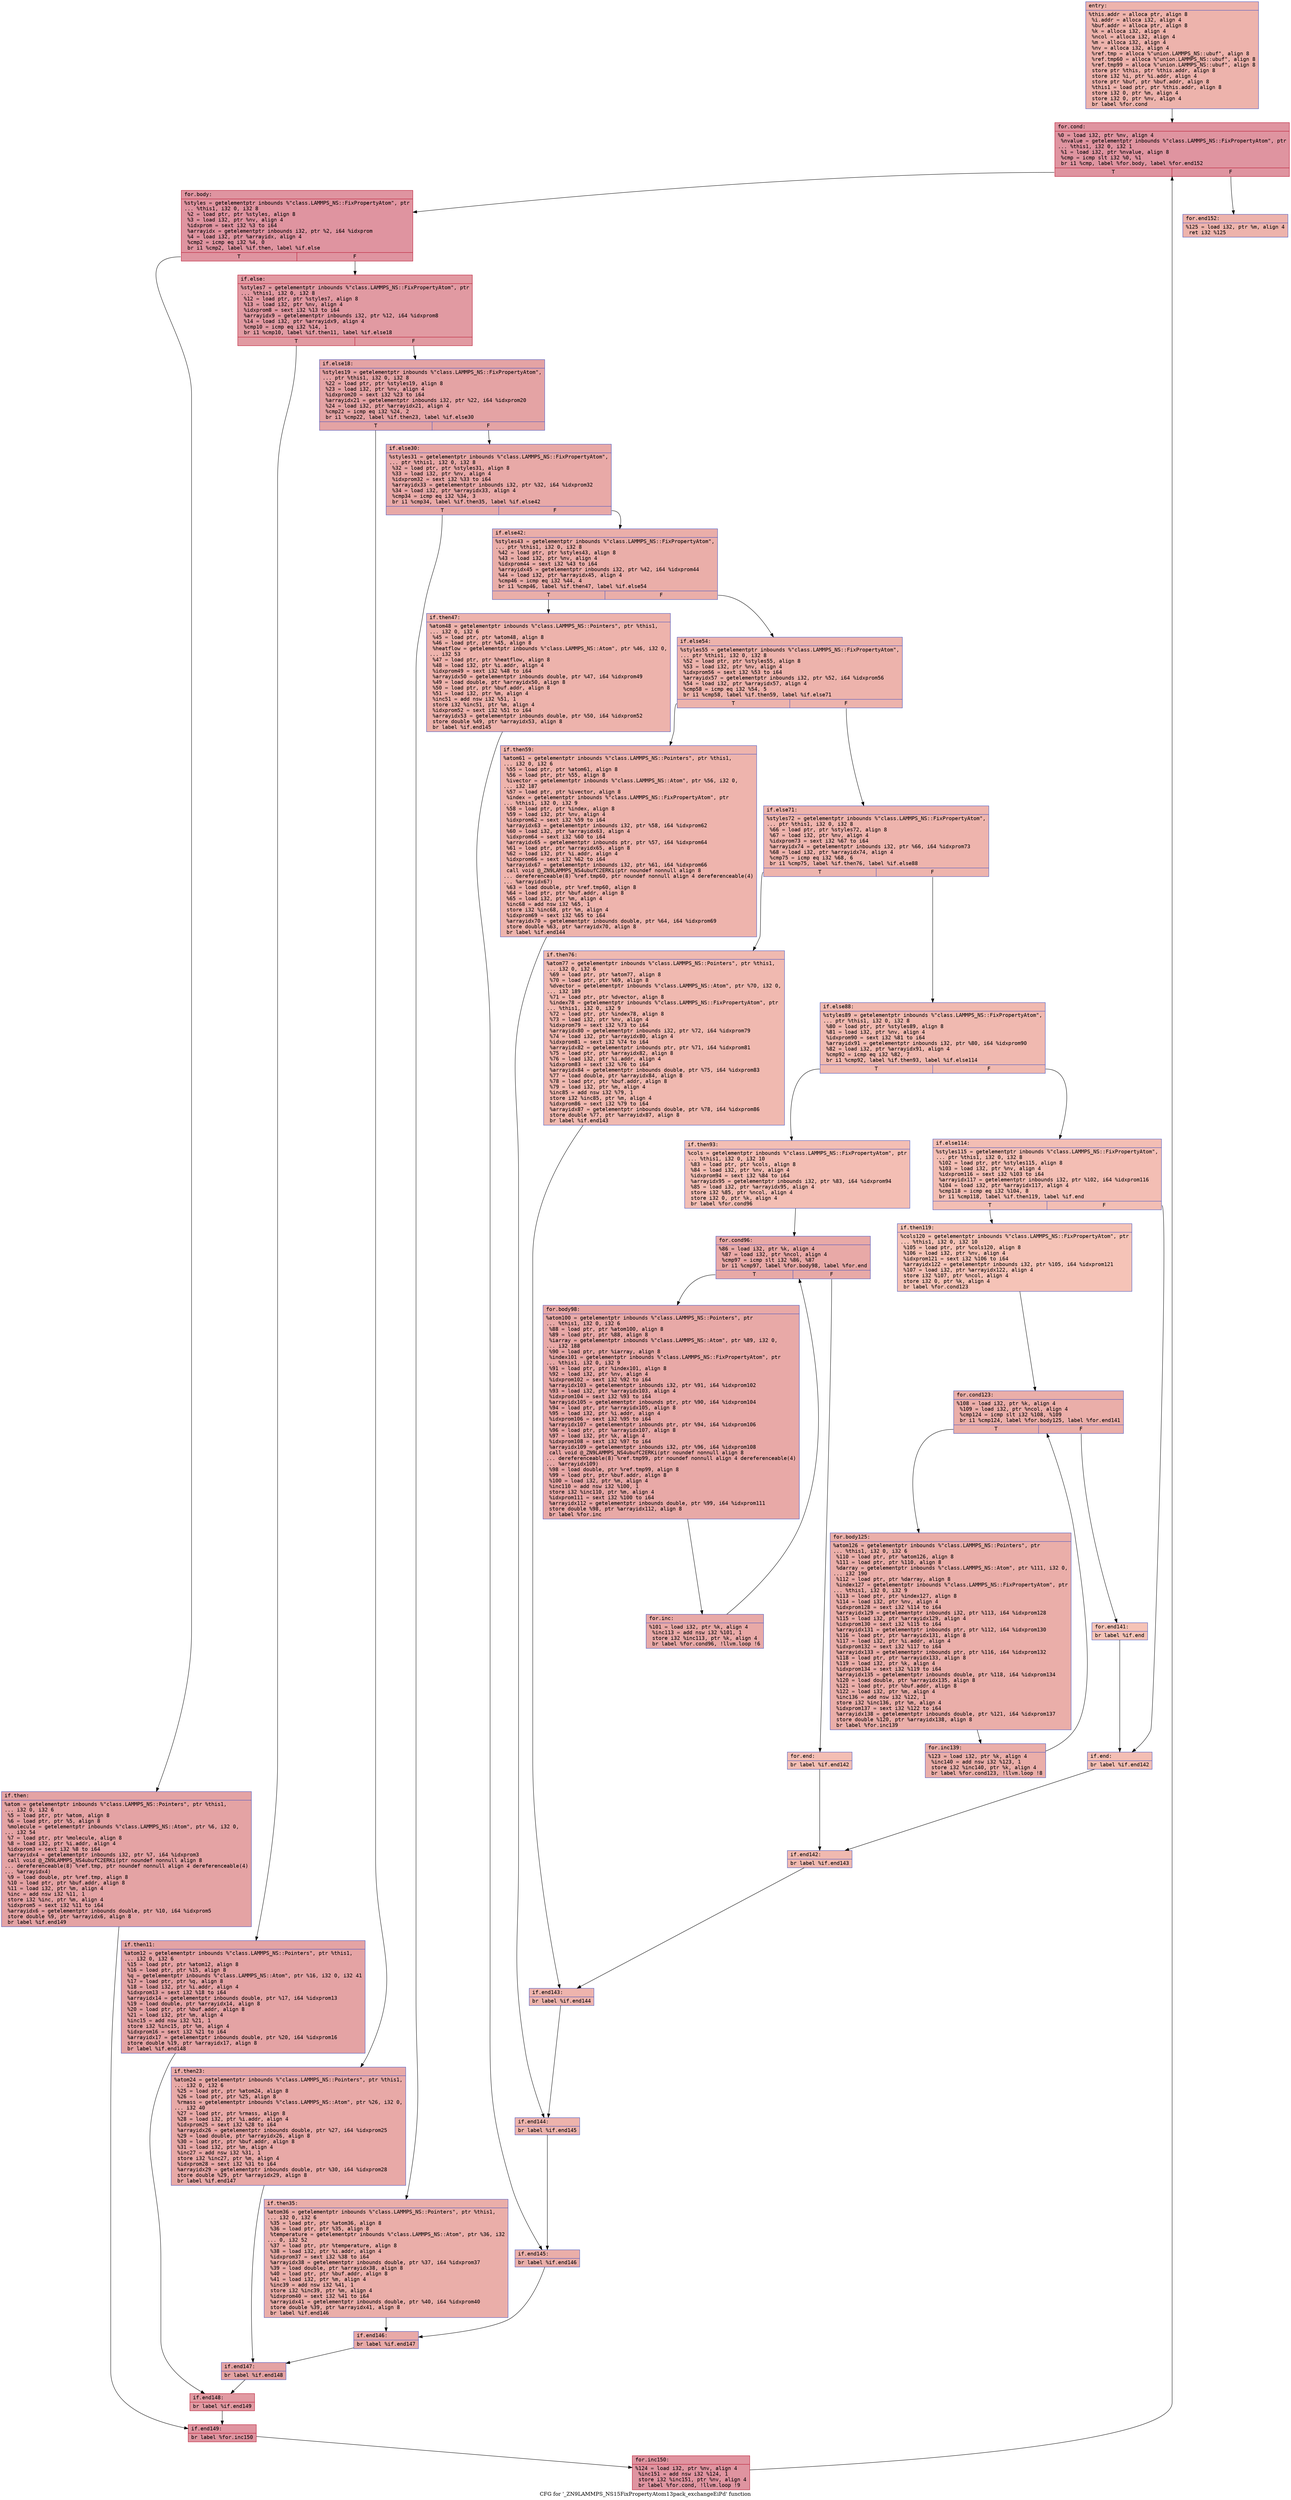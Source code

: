 digraph "CFG for '_ZN9LAMMPS_NS15FixPropertyAtom13pack_exchangeEiPd' function" {
	label="CFG for '_ZN9LAMMPS_NS15FixPropertyAtom13pack_exchangeEiPd' function";

	Node0x561c275964f0 [shape=record,color="#3d50c3ff", style=filled, fillcolor="#d6524470" fontname="Courier",label="{entry:\l|  %this.addr = alloca ptr, align 8\l  %i.addr = alloca i32, align 4\l  %buf.addr = alloca ptr, align 8\l  %k = alloca i32, align 4\l  %ncol = alloca i32, align 4\l  %m = alloca i32, align 4\l  %nv = alloca i32, align 4\l  %ref.tmp = alloca %\"union.LAMMPS_NS::ubuf\", align 8\l  %ref.tmp60 = alloca %\"union.LAMMPS_NS::ubuf\", align 8\l  %ref.tmp99 = alloca %\"union.LAMMPS_NS::ubuf\", align 8\l  store ptr %this, ptr %this.addr, align 8\l  store i32 %i, ptr %i.addr, align 4\l  store ptr %buf, ptr %buf.addr, align 8\l  %this1 = load ptr, ptr %this.addr, align 8\l  store i32 0, ptr %m, align 4\l  store i32 0, ptr %nv, align 4\l  br label %for.cond\l}"];
	Node0x561c275964f0 -> Node0x561c27596fc0[tooltip="entry -> for.cond\nProbability 100.00%" ];
	Node0x561c27596fc0 [shape=record,color="#b70d28ff", style=filled, fillcolor="#b70d2870" fontname="Courier",label="{for.cond:\l|  %0 = load i32, ptr %nv, align 4\l  %nvalue = getelementptr inbounds %\"class.LAMMPS_NS::FixPropertyAtom\", ptr\l... %this1, i32 0, i32 1\l  %1 = load i32, ptr %nvalue, align 8\l  %cmp = icmp slt i32 %0, %1\l  br i1 %cmp, label %for.body, label %for.end152\l|{<s0>T|<s1>F}}"];
	Node0x561c27596fc0:s0 -> Node0x561c275805a0[tooltip="for.cond -> for.body\nProbability 96.88%" ];
	Node0x561c27596fc0:s1 -> Node0x561c27584490[tooltip="for.cond -> for.end152\nProbability 3.12%" ];
	Node0x561c275805a0 [shape=record,color="#b70d28ff", style=filled, fillcolor="#b70d2870" fontname="Courier",label="{for.body:\l|  %styles = getelementptr inbounds %\"class.LAMMPS_NS::FixPropertyAtom\", ptr\l... %this1, i32 0, i32 8\l  %2 = load ptr, ptr %styles, align 8\l  %3 = load i32, ptr %nv, align 4\l  %idxprom = sext i32 %3 to i64\l  %arrayidx = getelementptr inbounds i32, ptr %2, i64 %idxprom\l  %4 = load i32, ptr %arrayidx, align 4\l  %cmp2 = icmp eq i32 %4, 0\l  br i1 %cmp2, label %if.then, label %if.else\l|{<s0>T|<s1>F}}"];
	Node0x561c275805a0:s0 -> Node0x561c275945f0[tooltip="for.body -> if.then\nProbability 37.50%" ];
	Node0x561c275805a0:s1 -> Node0x561c27596a60[tooltip="for.body -> if.else\nProbability 62.50%" ];
	Node0x561c275945f0 [shape=record,color="#3d50c3ff", style=filled, fillcolor="#c32e3170" fontname="Courier",label="{if.then:\l|  %atom = getelementptr inbounds %\"class.LAMMPS_NS::Pointers\", ptr %this1,\l... i32 0, i32 6\l  %5 = load ptr, ptr %atom, align 8\l  %6 = load ptr, ptr %5, align 8\l  %molecule = getelementptr inbounds %\"class.LAMMPS_NS::Atom\", ptr %6, i32 0,\l... i32 54\l  %7 = load ptr, ptr %molecule, align 8\l  %8 = load i32, ptr %i.addr, align 4\l  %idxprom3 = sext i32 %8 to i64\l  %arrayidx4 = getelementptr inbounds i32, ptr %7, i64 %idxprom3\l  call void @_ZN9LAMMPS_NS4ubufC2ERKi(ptr noundef nonnull align 8\l... dereferenceable(8) %ref.tmp, ptr noundef nonnull align 4 dereferenceable(4)\l... %arrayidx4)\l  %9 = load double, ptr %ref.tmp, align 8\l  %10 = load ptr, ptr %buf.addr, align 8\l  %11 = load i32, ptr %m, align 4\l  %inc = add nsw i32 %11, 1\l  store i32 %inc, ptr %m, align 4\l  %idxprom5 = sext i32 %11 to i64\l  %arrayidx6 = getelementptr inbounds double, ptr %10, i64 %idxprom5\l  store double %9, ptr %arrayidx6, align 8\l  br label %if.end149\l}"];
	Node0x561c275945f0 -> Node0x561c275a3c00[tooltip="if.then -> if.end149\nProbability 100.00%" ];
	Node0x561c27596a60 [shape=record,color="#b70d28ff", style=filled, fillcolor="#bb1b2c70" fontname="Courier",label="{if.else:\l|  %styles7 = getelementptr inbounds %\"class.LAMMPS_NS::FixPropertyAtom\", ptr\l... %this1, i32 0, i32 8\l  %12 = load ptr, ptr %styles7, align 8\l  %13 = load i32, ptr %nv, align 4\l  %idxprom8 = sext i32 %13 to i64\l  %arrayidx9 = getelementptr inbounds i32, ptr %12, i64 %idxprom8\l  %14 = load i32, ptr %arrayidx9, align 4\l  %cmp10 = icmp eq i32 %14, 1\l  br i1 %cmp10, label %if.then11, label %if.else18\l|{<s0>T|<s1>F}}"];
	Node0x561c27596a60:s0 -> Node0x561c275a4150[tooltip="if.else -> if.then11\nProbability 50.00%" ];
	Node0x561c27596a60:s1 -> Node0x561c275a41d0[tooltip="if.else -> if.else18\nProbability 50.00%" ];
	Node0x561c275a4150 [shape=record,color="#3d50c3ff", style=filled, fillcolor="#c32e3170" fontname="Courier",label="{if.then11:\l|  %atom12 = getelementptr inbounds %\"class.LAMMPS_NS::Pointers\", ptr %this1,\l... i32 0, i32 6\l  %15 = load ptr, ptr %atom12, align 8\l  %16 = load ptr, ptr %15, align 8\l  %q = getelementptr inbounds %\"class.LAMMPS_NS::Atom\", ptr %16, i32 0, i32 41\l  %17 = load ptr, ptr %q, align 8\l  %18 = load i32, ptr %i.addr, align 4\l  %idxprom13 = sext i32 %18 to i64\l  %arrayidx14 = getelementptr inbounds double, ptr %17, i64 %idxprom13\l  %19 = load double, ptr %arrayidx14, align 8\l  %20 = load ptr, ptr %buf.addr, align 8\l  %21 = load i32, ptr %m, align 4\l  %inc15 = add nsw i32 %21, 1\l  store i32 %inc15, ptr %m, align 4\l  %idxprom16 = sext i32 %21 to i64\l  %arrayidx17 = getelementptr inbounds double, ptr %20, i64 %idxprom16\l  store double %19, ptr %arrayidx17, align 8\l  br label %if.end148\l}"];
	Node0x561c275a4150 -> Node0x561c275a4d10[tooltip="if.then11 -> if.end148\nProbability 100.00%" ];
	Node0x561c275a41d0 [shape=record,color="#3d50c3ff", style=filled, fillcolor="#c32e3170" fontname="Courier",label="{if.else18:\l|  %styles19 = getelementptr inbounds %\"class.LAMMPS_NS::FixPropertyAtom\",\l... ptr %this1, i32 0, i32 8\l  %22 = load ptr, ptr %styles19, align 8\l  %23 = load i32, ptr %nv, align 4\l  %idxprom20 = sext i32 %23 to i64\l  %arrayidx21 = getelementptr inbounds i32, ptr %22, i64 %idxprom20\l  %24 = load i32, ptr %arrayidx21, align 4\l  %cmp22 = icmp eq i32 %24, 2\l  br i1 %cmp22, label %if.then23, label %if.else30\l|{<s0>T|<s1>F}}"];
	Node0x561c275a41d0:s0 -> Node0x561c275a55a0[tooltip="if.else18 -> if.then23\nProbability 50.00%" ];
	Node0x561c275a41d0:s1 -> Node0x561c275a5620[tooltip="if.else18 -> if.else30\nProbability 50.00%" ];
	Node0x561c275a55a0 [shape=record,color="#3d50c3ff", style=filled, fillcolor="#ca3b3770" fontname="Courier",label="{if.then23:\l|  %atom24 = getelementptr inbounds %\"class.LAMMPS_NS::Pointers\", ptr %this1,\l... i32 0, i32 6\l  %25 = load ptr, ptr %atom24, align 8\l  %26 = load ptr, ptr %25, align 8\l  %rmass = getelementptr inbounds %\"class.LAMMPS_NS::Atom\", ptr %26, i32 0,\l... i32 40\l  %27 = load ptr, ptr %rmass, align 8\l  %28 = load i32, ptr %i.addr, align 4\l  %idxprom25 = sext i32 %28 to i64\l  %arrayidx26 = getelementptr inbounds double, ptr %27, i64 %idxprom25\l  %29 = load double, ptr %arrayidx26, align 8\l  %30 = load ptr, ptr %buf.addr, align 8\l  %31 = load i32, ptr %m, align 4\l  %inc27 = add nsw i32 %31, 1\l  store i32 %inc27, ptr %m, align 4\l  %idxprom28 = sext i32 %31 to i64\l  %arrayidx29 = getelementptr inbounds double, ptr %30, i64 %idxprom28\l  store double %29, ptr %arrayidx29, align 8\l  br label %if.end147\l}"];
	Node0x561c275a55a0 -> Node0x561c275a6160[tooltip="if.then23 -> if.end147\nProbability 100.00%" ];
	Node0x561c275a5620 [shape=record,color="#3d50c3ff", style=filled, fillcolor="#ca3b3770" fontname="Courier",label="{if.else30:\l|  %styles31 = getelementptr inbounds %\"class.LAMMPS_NS::FixPropertyAtom\",\l... ptr %this1, i32 0, i32 8\l  %32 = load ptr, ptr %styles31, align 8\l  %33 = load i32, ptr %nv, align 4\l  %idxprom32 = sext i32 %33 to i64\l  %arrayidx33 = getelementptr inbounds i32, ptr %32, i64 %idxprom32\l  %34 = load i32, ptr %arrayidx33, align 4\l  %cmp34 = icmp eq i32 %34, 3\l  br i1 %cmp34, label %if.then35, label %if.else42\l|{<s0>T|<s1>F}}"];
	Node0x561c275a5620:s0 -> Node0x561c275a66e0[tooltip="if.else30 -> if.then35\nProbability 50.00%" ];
	Node0x561c275a5620:s1 -> Node0x561c275a6760[tooltip="if.else30 -> if.else42\nProbability 50.00%" ];
	Node0x561c275a66e0 [shape=record,color="#3d50c3ff", style=filled, fillcolor="#d0473d70" fontname="Courier",label="{if.then35:\l|  %atom36 = getelementptr inbounds %\"class.LAMMPS_NS::Pointers\", ptr %this1,\l... i32 0, i32 6\l  %35 = load ptr, ptr %atom36, align 8\l  %36 = load ptr, ptr %35, align 8\l  %temperature = getelementptr inbounds %\"class.LAMMPS_NS::Atom\", ptr %36, i32\l... 0, i32 52\l  %37 = load ptr, ptr %temperature, align 8\l  %38 = load i32, ptr %i.addr, align 4\l  %idxprom37 = sext i32 %38 to i64\l  %arrayidx38 = getelementptr inbounds double, ptr %37, i64 %idxprom37\l  %39 = load double, ptr %arrayidx38, align 8\l  %40 = load ptr, ptr %buf.addr, align 8\l  %41 = load i32, ptr %m, align 4\l  %inc39 = add nsw i32 %41, 1\l  store i32 %inc39, ptr %m, align 4\l  %idxprom40 = sext i32 %41 to i64\l  %arrayidx41 = getelementptr inbounds double, ptr %40, i64 %idxprom40\l  store double %39, ptr %arrayidx41, align 8\l  br label %if.end146\l}"];
	Node0x561c275a66e0 -> Node0x561c275a72b0[tooltip="if.then35 -> if.end146\nProbability 100.00%" ];
	Node0x561c275a6760 [shape=record,color="#3d50c3ff", style=filled, fillcolor="#d0473d70" fontname="Courier",label="{if.else42:\l|  %styles43 = getelementptr inbounds %\"class.LAMMPS_NS::FixPropertyAtom\",\l... ptr %this1, i32 0, i32 8\l  %42 = load ptr, ptr %styles43, align 8\l  %43 = load i32, ptr %nv, align 4\l  %idxprom44 = sext i32 %43 to i64\l  %arrayidx45 = getelementptr inbounds i32, ptr %42, i64 %idxprom44\l  %44 = load i32, ptr %arrayidx45, align 4\l  %cmp46 = icmp eq i32 %44, 4\l  br i1 %cmp46, label %if.then47, label %if.else54\l|{<s0>T|<s1>F}}"];
	Node0x561c275a6760:s0 -> Node0x561c275a7830[tooltip="if.else42 -> if.then47\nProbability 50.00%" ];
	Node0x561c275a6760:s1 -> Node0x561c275a78b0[tooltip="if.else42 -> if.else54\nProbability 50.00%" ];
	Node0x561c275a7830 [shape=record,color="#3d50c3ff", style=filled, fillcolor="#d6524470" fontname="Courier",label="{if.then47:\l|  %atom48 = getelementptr inbounds %\"class.LAMMPS_NS::Pointers\", ptr %this1,\l... i32 0, i32 6\l  %45 = load ptr, ptr %atom48, align 8\l  %46 = load ptr, ptr %45, align 8\l  %heatflow = getelementptr inbounds %\"class.LAMMPS_NS::Atom\", ptr %46, i32 0,\l... i32 53\l  %47 = load ptr, ptr %heatflow, align 8\l  %48 = load i32, ptr %i.addr, align 4\l  %idxprom49 = sext i32 %48 to i64\l  %arrayidx50 = getelementptr inbounds double, ptr %47, i64 %idxprom49\l  %49 = load double, ptr %arrayidx50, align 8\l  %50 = load ptr, ptr %buf.addr, align 8\l  %51 = load i32, ptr %m, align 4\l  %inc51 = add nsw i32 %51, 1\l  store i32 %inc51, ptr %m, align 4\l  %idxprom52 = sext i32 %51 to i64\l  %arrayidx53 = getelementptr inbounds double, ptr %50, i64 %idxprom52\l  store double %49, ptr %arrayidx53, align 8\l  br label %if.end145\l}"];
	Node0x561c275a7830 -> Node0x561c275a8c10[tooltip="if.then47 -> if.end145\nProbability 100.00%" ];
	Node0x561c275a78b0 [shape=record,color="#3d50c3ff", style=filled, fillcolor="#d6524470" fontname="Courier",label="{if.else54:\l|  %styles55 = getelementptr inbounds %\"class.LAMMPS_NS::FixPropertyAtom\",\l... ptr %this1, i32 0, i32 8\l  %52 = load ptr, ptr %styles55, align 8\l  %53 = load i32, ptr %nv, align 4\l  %idxprom56 = sext i32 %53 to i64\l  %arrayidx57 = getelementptr inbounds i32, ptr %52, i64 %idxprom56\l  %54 = load i32, ptr %arrayidx57, align 4\l  %cmp58 = icmp eq i32 %54, 5\l  br i1 %cmp58, label %if.then59, label %if.else71\l|{<s0>T|<s1>F}}"];
	Node0x561c275a78b0:s0 -> Node0x561c275a9190[tooltip="if.else54 -> if.then59\nProbability 50.00%" ];
	Node0x561c275a78b0:s1 -> Node0x561c275a9210[tooltip="if.else54 -> if.else71\nProbability 50.00%" ];
	Node0x561c275a9190 [shape=record,color="#3d50c3ff", style=filled, fillcolor="#d8564670" fontname="Courier",label="{if.then59:\l|  %atom61 = getelementptr inbounds %\"class.LAMMPS_NS::Pointers\", ptr %this1,\l... i32 0, i32 6\l  %55 = load ptr, ptr %atom61, align 8\l  %56 = load ptr, ptr %55, align 8\l  %ivector = getelementptr inbounds %\"class.LAMMPS_NS::Atom\", ptr %56, i32 0,\l... i32 187\l  %57 = load ptr, ptr %ivector, align 8\l  %index = getelementptr inbounds %\"class.LAMMPS_NS::FixPropertyAtom\", ptr\l... %this1, i32 0, i32 9\l  %58 = load ptr, ptr %index, align 8\l  %59 = load i32, ptr %nv, align 4\l  %idxprom62 = sext i32 %59 to i64\l  %arrayidx63 = getelementptr inbounds i32, ptr %58, i64 %idxprom62\l  %60 = load i32, ptr %arrayidx63, align 4\l  %idxprom64 = sext i32 %60 to i64\l  %arrayidx65 = getelementptr inbounds ptr, ptr %57, i64 %idxprom64\l  %61 = load ptr, ptr %arrayidx65, align 8\l  %62 = load i32, ptr %i.addr, align 4\l  %idxprom66 = sext i32 %62 to i64\l  %arrayidx67 = getelementptr inbounds i32, ptr %61, i64 %idxprom66\l  call void @_ZN9LAMMPS_NS4ubufC2ERKi(ptr noundef nonnull align 8\l... dereferenceable(8) %ref.tmp60, ptr noundef nonnull align 4 dereferenceable(4)\l... %arrayidx67)\l  %63 = load double, ptr %ref.tmp60, align 8\l  %64 = load ptr, ptr %buf.addr, align 8\l  %65 = load i32, ptr %m, align 4\l  %inc68 = add nsw i32 %65, 1\l  store i32 %inc68, ptr %m, align 4\l  %idxprom69 = sext i32 %65 to i64\l  %arrayidx70 = getelementptr inbounds double, ptr %64, i64 %idxprom69\l  store double %63, ptr %arrayidx70, align 8\l  br label %if.end144\l}"];
	Node0x561c275a9190 -> Node0x561c275aaaa0[tooltip="if.then59 -> if.end144\nProbability 100.00%" ];
	Node0x561c275a9210 [shape=record,color="#3d50c3ff", style=filled, fillcolor="#d8564670" fontname="Courier",label="{if.else71:\l|  %styles72 = getelementptr inbounds %\"class.LAMMPS_NS::FixPropertyAtom\",\l... ptr %this1, i32 0, i32 8\l  %66 = load ptr, ptr %styles72, align 8\l  %67 = load i32, ptr %nv, align 4\l  %idxprom73 = sext i32 %67 to i64\l  %arrayidx74 = getelementptr inbounds i32, ptr %66, i64 %idxprom73\l  %68 = load i32, ptr %arrayidx74, align 4\l  %cmp75 = icmp eq i32 %68, 6\l  br i1 %cmp75, label %if.then76, label %if.else88\l|{<s0>T|<s1>F}}"];
	Node0x561c275a9210:s0 -> Node0x561c275ab000[tooltip="if.else71 -> if.then76\nProbability 50.00%" ];
	Node0x561c275a9210:s1 -> Node0x561c275ab080[tooltip="if.else71 -> if.else88\nProbability 50.00%" ];
	Node0x561c275ab000 [shape=record,color="#3d50c3ff", style=filled, fillcolor="#de614d70" fontname="Courier",label="{if.then76:\l|  %atom77 = getelementptr inbounds %\"class.LAMMPS_NS::Pointers\", ptr %this1,\l... i32 0, i32 6\l  %69 = load ptr, ptr %atom77, align 8\l  %70 = load ptr, ptr %69, align 8\l  %dvector = getelementptr inbounds %\"class.LAMMPS_NS::Atom\", ptr %70, i32 0,\l... i32 189\l  %71 = load ptr, ptr %dvector, align 8\l  %index78 = getelementptr inbounds %\"class.LAMMPS_NS::FixPropertyAtom\", ptr\l... %this1, i32 0, i32 9\l  %72 = load ptr, ptr %index78, align 8\l  %73 = load i32, ptr %nv, align 4\l  %idxprom79 = sext i32 %73 to i64\l  %arrayidx80 = getelementptr inbounds i32, ptr %72, i64 %idxprom79\l  %74 = load i32, ptr %arrayidx80, align 4\l  %idxprom81 = sext i32 %74 to i64\l  %arrayidx82 = getelementptr inbounds ptr, ptr %71, i64 %idxprom81\l  %75 = load ptr, ptr %arrayidx82, align 8\l  %76 = load i32, ptr %i.addr, align 4\l  %idxprom83 = sext i32 %76 to i64\l  %arrayidx84 = getelementptr inbounds double, ptr %75, i64 %idxprom83\l  %77 = load double, ptr %arrayidx84, align 8\l  %78 = load ptr, ptr %buf.addr, align 8\l  %79 = load i32, ptr %m, align 4\l  %inc85 = add nsw i32 %79, 1\l  store i32 %inc85, ptr %m, align 4\l  %idxprom86 = sext i32 %79 to i64\l  %arrayidx87 = getelementptr inbounds double, ptr %78, i64 %idxprom86\l  store double %77, ptr %arrayidx87, align 8\l  br label %if.end143\l}"];
	Node0x561c275ab000 -> Node0x561c275ac1e0[tooltip="if.then76 -> if.end143\nProbability 100.00%" ];
	Node0x561c275ab080 [shape=record,color="#3d50c3ff", style=filled, fillcolor="#de614d70" fontname="Courier",label="{if.else88:\l|  %styles89 = getelementptr inbounds %\"class.LAMMPS_NS::FixPropertyAtom\",\l... ptr %this1, i32 0, i32 8\l  %80 = load ptr, ptr %styles89, align 8\l  %81 = load i32, ptr %nv, align 4\l  %idxprom90 = sext i32 %81 to i64\l  %arrayidx91 = getelementptr inbounds i32, ptr %80, i64 %idxprom90\l  %82 = load i32, ptr %arrayidx91, align 4\l  %cmp92 = icmp eq i32 %82, 7\l  br i1 %cmp92, label %if.then93, label %if.else114\l|{<s0>T|<s1>F}}"];
	Node0x561c275ab080:s0 -> Node0x561c275ac760[tooltip="if.else88 -> if.then93\nProbability 50.00%" ];
	Node0x561c275ab080:s1 -> Node0x561c275ac7e0[tooltip="if.else88 -> if.else114\nProbability 50.00%" ];
	Node0x561c275ac760 [shape=record,color="#3d50c3ff", style=filled, fillcolor="#e36c5570" fontname="Courier",label="{if.then93:\l|  %cols = getelementptr inbounds %\"class.LAMMPS_NS::FixPropertyAtom\", ptr\l... %this1, i32 0, i32 10\l  %83 = load ptr, ptr %cols, align 8\l  %84 = load i32, ptr %nv, align 4\l  %idxprom94 = sext i32 %84 to i64\l  %arrayidx95 = getelementptr inbounds i32, ptr %83, i64 %idxprom94\l  %85 = load i32, ptr %arrayidx95, align 4\l  store i32 %85, ptr %ncol, align 4\l  store i32 0, ptr %k, align 4\l  br label %for.cond96\l}"];
	Node0x561c275ac760 -> Node0x561c275ace80[tooltip="if.then93 -> for.cond96\nProbability 100.00%" ];
	Node0x561c275ace80 [shape=record,color="#3d50c3ff", style=filled, fillcolor="#ca3b3770" fontname="Courier",label="{for.cond96:\l|  %86 = load i32, ptr %k, align 4\l  %87 = load i32, ptr %ncol, align 4\l  %cmp97 = icmp slt i32 %86, %87\l  br i1 %cmp97, label %for.body98, label %for.end\l|{<s0>T|<s1>F}}"];
	Node0x561c275ace80:s0 -> Node0x561c275ad120[tooltip="for.cond96 -> for.body98\nProbability 96.88%" ];
	Node0x561c275ace80:s1 -> Node0x561c275ad1a0[tooltip="for.cond96 -> for.end\nProbability 3.12%" ];
	Node0x561c275ad120 [shape=record,color="#3d50c3ff", style=filled, fillcolor="#ca3b3770" fontname="Courier",label="{for.body98:\l|  %atom100 = getelementptr inbounds %\"class.LAMMPS_NS::Pointers\", ptr\l... %this1, i32 0, i32 6\l  %88 = load ptr, ptr %atom100, align 8\l  %89 = load ptr, ptr %88, align 8\l  %iarray = getelementptr inbounds %\"class.LAMMPS_NS::Atom\", ptr %89, i32 0,\l... i32 188\l  %90 = load ptr, ptr %iarray, align 8\l  %index101 = getelementptr inbounds %\"class.LAMMPS_NS::FixPropertyAtom\", ptr\l... %this1, i32 0, i32 9\l  %91 = load ptr, ptr %index101, align 8\l  %92 = load i32, ptr %nv, align 4\l  %idxprom102 = sext i32 %92 to i64\l  %arrayidx103 = getelementptr inbounds i32, ptr %91, i64 %idxprom102\l  %93 = load i32, ptr %arrayidx103, align 4\l  %idxprom104 = sext i32 %93 to i64\l  %arrayidx105 = getelementptr inbounds ptr, ptr %90, i64 %idxprom104\l  %94 = load ptr, ptr %arrayidx105, align 8\l  %95 = load i32, ptr %i.addr, align 4\l  %idxprom106 = sext i32 %95 to i64\l  %arrayidx107 = getelementptr inbounds ptr, ptr %94, i64 %idxprom106\l  %96 = load ptr, ptr %arrayidx107, align 8\l  %97 = load i32, ptr %k, align 4\l  %idxprom108 = sext i32 %97 to i64\l  %arrayidx109 = getelementptr inbounds i32, ptr %96, i64 %idxprom108\l  call void @_ZN9LAMMPS_NS4ubufC2ERKi(ptr noundef nonnull align 8\l... dereferenceable(8) %ref.tmp99, ptr noundef nonnull align 4 dereferenceable(4)\l... %arrayidx109)\l  %98 = load double, ptr %ref.tmp99, align 8\l  %99 = load ptr, ptr %buf.addr, align 8\l  %100 = load i32, ptr %m, align 4\l  %inc110 = add nsw i32 %100, 1\l  store i32 %inc110, ptr %m, align 4\l  %idxprom111 = sext i32 %100 to i64\l  %arrayidx112 = getelementptr inbounds double, ptr %99, i64 %idxprom111\l  store double %98, ptr %arrayidx112, align 8\l  br label %for.inc\l}"];
	Node0x561c275ad120 -> Node0x561c275aeea0[tooltip="for.body98 -> for.inc\nProbability 100.00%" ];
	Node0x561c275aeea0 [shape=record,color="#3d50c3ff", style=filled, fillcolor="#ca3b3770" fontname="Courier",label="{for.inc:\l|  %101 = load i32, ptr %k, align 4\l  %inc113 = add nsw i32 %101, 1\l  store i32 %inc113, ptr %k, align 4\l  br label %for.cond96, !llvm.loop !6\l}"];
	Node0x561c275aeea0 -> Node0x561c275ace80[tooltip="for.inc -> for.cond96\nProbability 100.00%" ];
	Node0x561c275ad1a0 [shape=record,color="#3d50c3ff", style=filled, fillcolor="#e36c5570" fontname="Courier",label="{for.end:\l|  br label %if.end142\l}"];
	Node0x561c275ad1a0 -> Node0x561c275af270[tooltip="for.end -> if.end142\nProbability 100.00%" ];
	Node0x561c275ac7e0 [shape=record,color="#3d50c3ff", style=filled, fillcolor="#e36c5570" fontname="Courier",label="{if.else114:\l|  %styles115 = getelementptr inbounds %\"class.LAMMPS_NS::FixPropertyAtom\",\l... ptr %this1, i32 0, i32 8\l  %102 = load ptr, ptr %styles115, align 8\l  %103 = load i32, ptr %nv, align 4\l  %idxprom116 = sext i32 %103 to i64\l  %arrayidx117 = getelementptr inbounds i32, ptr %102, i64 %idxprom116\l  %104 = load i32, ptr %arrayidx117, align 4\l  %cmp118 = icmp eq i32 %104, 8\l  br i1 %cmp118, label %if.then119, label %if.end\l|{<s0>T|<s1>F}}"];
	Node0x561c275ac7e0:s0 -> Node0x561c275af7f0[tooltip="if.else114 -> if.then119\nProbability 50.00%" ];
	Node0x561c275ac7e0:s1 -> Node0x561c275af870[tooltip="if.else114 -> if.end\nProbability 50.00%" ];
	Node0x561c275af7f0 [shape=record,color="#3d50c3ff", style=filled, fillcolor="#e8765c70" fontname="Courier",label="{if.then119:\l|  %cols120 = getelementptr inbounds %\"class.LAMMPS_NS::FixPropertyAtom\", ptr\l... %this1, i32 0, i32 10\l  %105 = load ptr, ptr %cols120, align 8\l  %106 = load i32, ptr %nv, align 4\l  %idxprom121 = sext i32 %106 to i64\l  %arrayidx122 = getelementptr inbounds i32, ptr %105, i64 %idxprom121\l  %107 = load i32, ptr %arrayidx122, align 4\l  store i32 %107, ptr %ncol, align 4\l  store i32 0, ptr %k, align 4\l  br label %for.cond123\l}"];
	Node0x561c275af7f0 -> Node0x561c275afea0[tooltip="if.then119 -> for.cond123\nProbability 100.00%" ];
	Node0x561c275afea0 [shape=record,color="#3d50c3ff", style=filled, fillcolor="#d0473d70" fontname="Courier",label="{for.cond123:\l|  %108 = load i32, ptr %k, align 4\l  %109 = load i32, ptr %ncol, align 4\l  %cmp124 = icmp slt i32 %108, %109\l  br i1 %cmp124, label %for.body125, label %for.end141\l|{<s0>T|<s1>F}}"];
	Node0x561c275afea0:s0 -> Node0x561c275b0140[tooltip="for.cond123 -> for.body125\nProbability 96.88%" ];
	Node0x561c275afea0:s1 -> Node0x561c275b01c0[tooltip="for.cond123 -> for.end141\nProbability 3.12%" ];
	Node0x561c275b0140 [shape=record,color="#3d50c3ff", style=filled, fillcolor="#d0473d70" fontname="Courier",label="{for.body125:\l|  %atom126 = getelementptr inbounds %\"class.LAMMPS_NS::Pointers\", ptr\l... %this1, i32 0, i32 6\l  %110 = load ptr, ptr %atom126, align 8\l  %111 = load ptr, ptr %110, align 8\l  %darray = getelementptr inbounds %\"class.LAMMPS_NS::Atom\", ptr %111, i32 0,\l... i32 190\l  %112 = load ptr, ptr %darray, align 8\l  %index127 = getelementptr inbounds %\"class.LAMMPS_NS::FixPropertyAtom\", ptr\l... %this1, i32 0, i32 9\l  %113 = load ptr, ptr %index127, align 8\l  %114 = load i32, ptr %nv, align 4\l  %idxprom128 = sext i32 %114 to i64\l  %arrayidx129 = getelementptr inbounds i32, ptr %113, i64 %idxprom128\l  %115 = load i32, ptr %arrayidx129, align 4\l  %idxprom130 = sext i32 %115 to i64\l  %arrayidx131 = getelementptr inbounds ptr, ptr %112, i64 %idxprom130\l  %116 = load ptr, ptr %arrayidx131, align 8\l  %117 = load i32, ptr %i.addr, align 4\l  %idxprom132 = sext i32 %117 to i64\l  %arrayidx133 = getelementptr inbounds ptr, ptr %116, i64 %idxprom132\l  %118 = load ptr, ptr %arrayidx133, align 8\l  %119 = load i32, ptr %k, align 4\l  %idxprom134 = sext i32 %119 to i64\l  %arrayidx135 = getelementptr inbounds double, ptr %118, i64 %idxprom134\l  %120 = load double, ptr %arrayidx135, align 8\l  %121 = load ptr, ptr %buf.addr, align 8\l  %122 = load i32, ptr %m, align 4\l  %inc136 = add nsw i32 %122, 1\l  store i32 %inc136, ptr %m, align 4\l  %idxprom137 = sext i32 %122 to i64\l  %arrayidx138 = getelementptr inbounds double, ptr %121, i64 %idxprom137\l  store double %120, ptr %arrayidx138, align 8\l  br label %for.inc139\l}"];
	Node0x561c275b0140 -> Node0x561c275b15a0[tooltip="for.body125 -> for.inc139\nProbability 100.00%" ];
	Node0x561c275b15a0 [shape=record,color="#3d50c3ff", style=filled, fillcolor="#d0473d70" fontname="Courier",label="{for.inc139:\l|  %123 = load i32, ptr %k, align 4\l  %inc140 = add nsw i32 %123, 1\l  store i32 %inc140, ptr %k, align 4\l  br label %for.cond123, !llvm.loop !8\l}"];
	Node0x561c275b15a0 -> Node0x561c275afea0[tooltip="for.inc139 -> for.cond123\nProbability 100.00%" ];
	Node0x561c275b01c0 [shape=record,color="#3d50c3ff", style=filled, fillcolor="#e8765c70" fontname="Courier",label="{for.end141:\l|  br label %if.end\l}"];
	Node0x561c275b01c0 -> Node0x561c275af870[tooltip="for.end141 -> if.end\nProbability 100.00%" ];
	Node0x561c275af870 [shape=record,color="#3d50c3ff", style=filled, fillcolor="#e36c5570" fontname="Courier",label="{if.end:\l|  br label %if.end142\l}"];
	Node0x561c275af870 -> Node0x561c275af270[tooltip="if.end -> if.end142\nProbability 100.00%" ];
	Node0x561c275af270 [shape=record,color="#3d50c3ff", style=filled, fillcolor="#de614d70" fontname="Courier",label="{if.end142:\l|  br label %if.end143\l}"];
	Node0x561c275af270 -> Node0x561c275ac1e0[tooltip="if.end142 -> if.end143\nProbability 100.00%" ];
	Node0x561c275ac1e0 [shape=record,color="#3d50c3ff", style=filled, fillcolor="#d8564670" fontname="Courier",label="{if.end143:\l|  br label %if.end144\l}"];
	Node0x561c275ac1e0 -> Node0x561c275aaaa0[tooltip="if.end143 -> if.end144\nProbability 100.00%" ];
	Node0x561c275aaaa0 [shape=record,color="#3d50c3ff", style=filled, fillcolor="#d6524470" fontname="Courier",label="{if.end144:\l|  br label %if.end145\l}"];
	Node0x561c275aaaa0 -> Node0x561c275a8c10[tooltip="if.end144 -> if.end145\nProbability 100.00%" ];
	Node0x561c275a8c10 [shape=record,color="#3d50c3ff", style=filled, fillcolor="#d0473d70" fontname="Courier",label="{if.end145:\l|  br label %if.end146\l}"];
	Node0x561c275a8c10 -> Node0x561c275a72b0[tooltip="if.end145 -> if.end146\nProbability 100.00%" ];
	Node0x561c275a72b0 [shape=record,color="#3d50c3ff", style=filled, fillcolor="#ca3b3770" fontname="Courier",label="{if.end146:\l|  br label %if.end147\l}"];
	Node0x561c275a72b0 -> Node0x561c275a6160[tooltip="if.end146 -> if.end147\nProbability 100.00%" ];
	Node0x561c275a6160 [shape=record,color="#3d50c3ff", style=filled, fillcolor="#c32e3170" fontname="Courier",label="{if.end147:\l|  br label %if.end148\l}"];
	Node0x561c275a6160 -> Node0x561c275a4d10[tooltip="if.end147 -> if.end148\nProbability 100.00%" ];
	Node0x561c275a4d10 [shape=record,color="#b70d28ff", style=filled, fillcolor="#bb1b2c70" fontname="Courier",label="{if.end148:\l|  br label %if.end149\l}"];
	Node0x561c275a4d10 -> Node0x561c275a3c00[tooltip="if.end148 -> if.end149\nProbability 100.00%" ];
	Node0x561c275a3c00 [shape=record,color="#b70d28ff", style=filled, fillcolor="#b70d2870" fontname="Courier",label="{if.end149:\l|  br label %for.inc150\l}"];
	Node0x561c275a3c00 -> Node0x561c275b1e10[tooltip="if.end149 -> for.inc150\nProbability 100.00%" ];
	Node0x561c275b1e10 [shape=record,color="#b70d28ff", style=filled, fillcolor="#b70d2870" fontname="Courier",label="{for.inc150:\l|  %124 = load i32, ptr %nv, align 4\l  %inc151 = add nsw i32 %124, 1\l  store i32 %inc151, ptr %nv, align 4\l  br label %for.cond, !llvm.loop !9\l}"];
	Node0x561c275b1e10 -> Node0x561c27596fc0[tooltip="for.inc150 -> for.cond\nProbability 100.00%" ];
	Node0x561c27584490 [shape=record,color="#3d50c3ff", style=filled, fillcolor="#d6524470" fontname="Courier",label="{for.end152:\l|  %125 = load i32, ptr %m, align 4\l  ret i32 %125\l}"];
}
